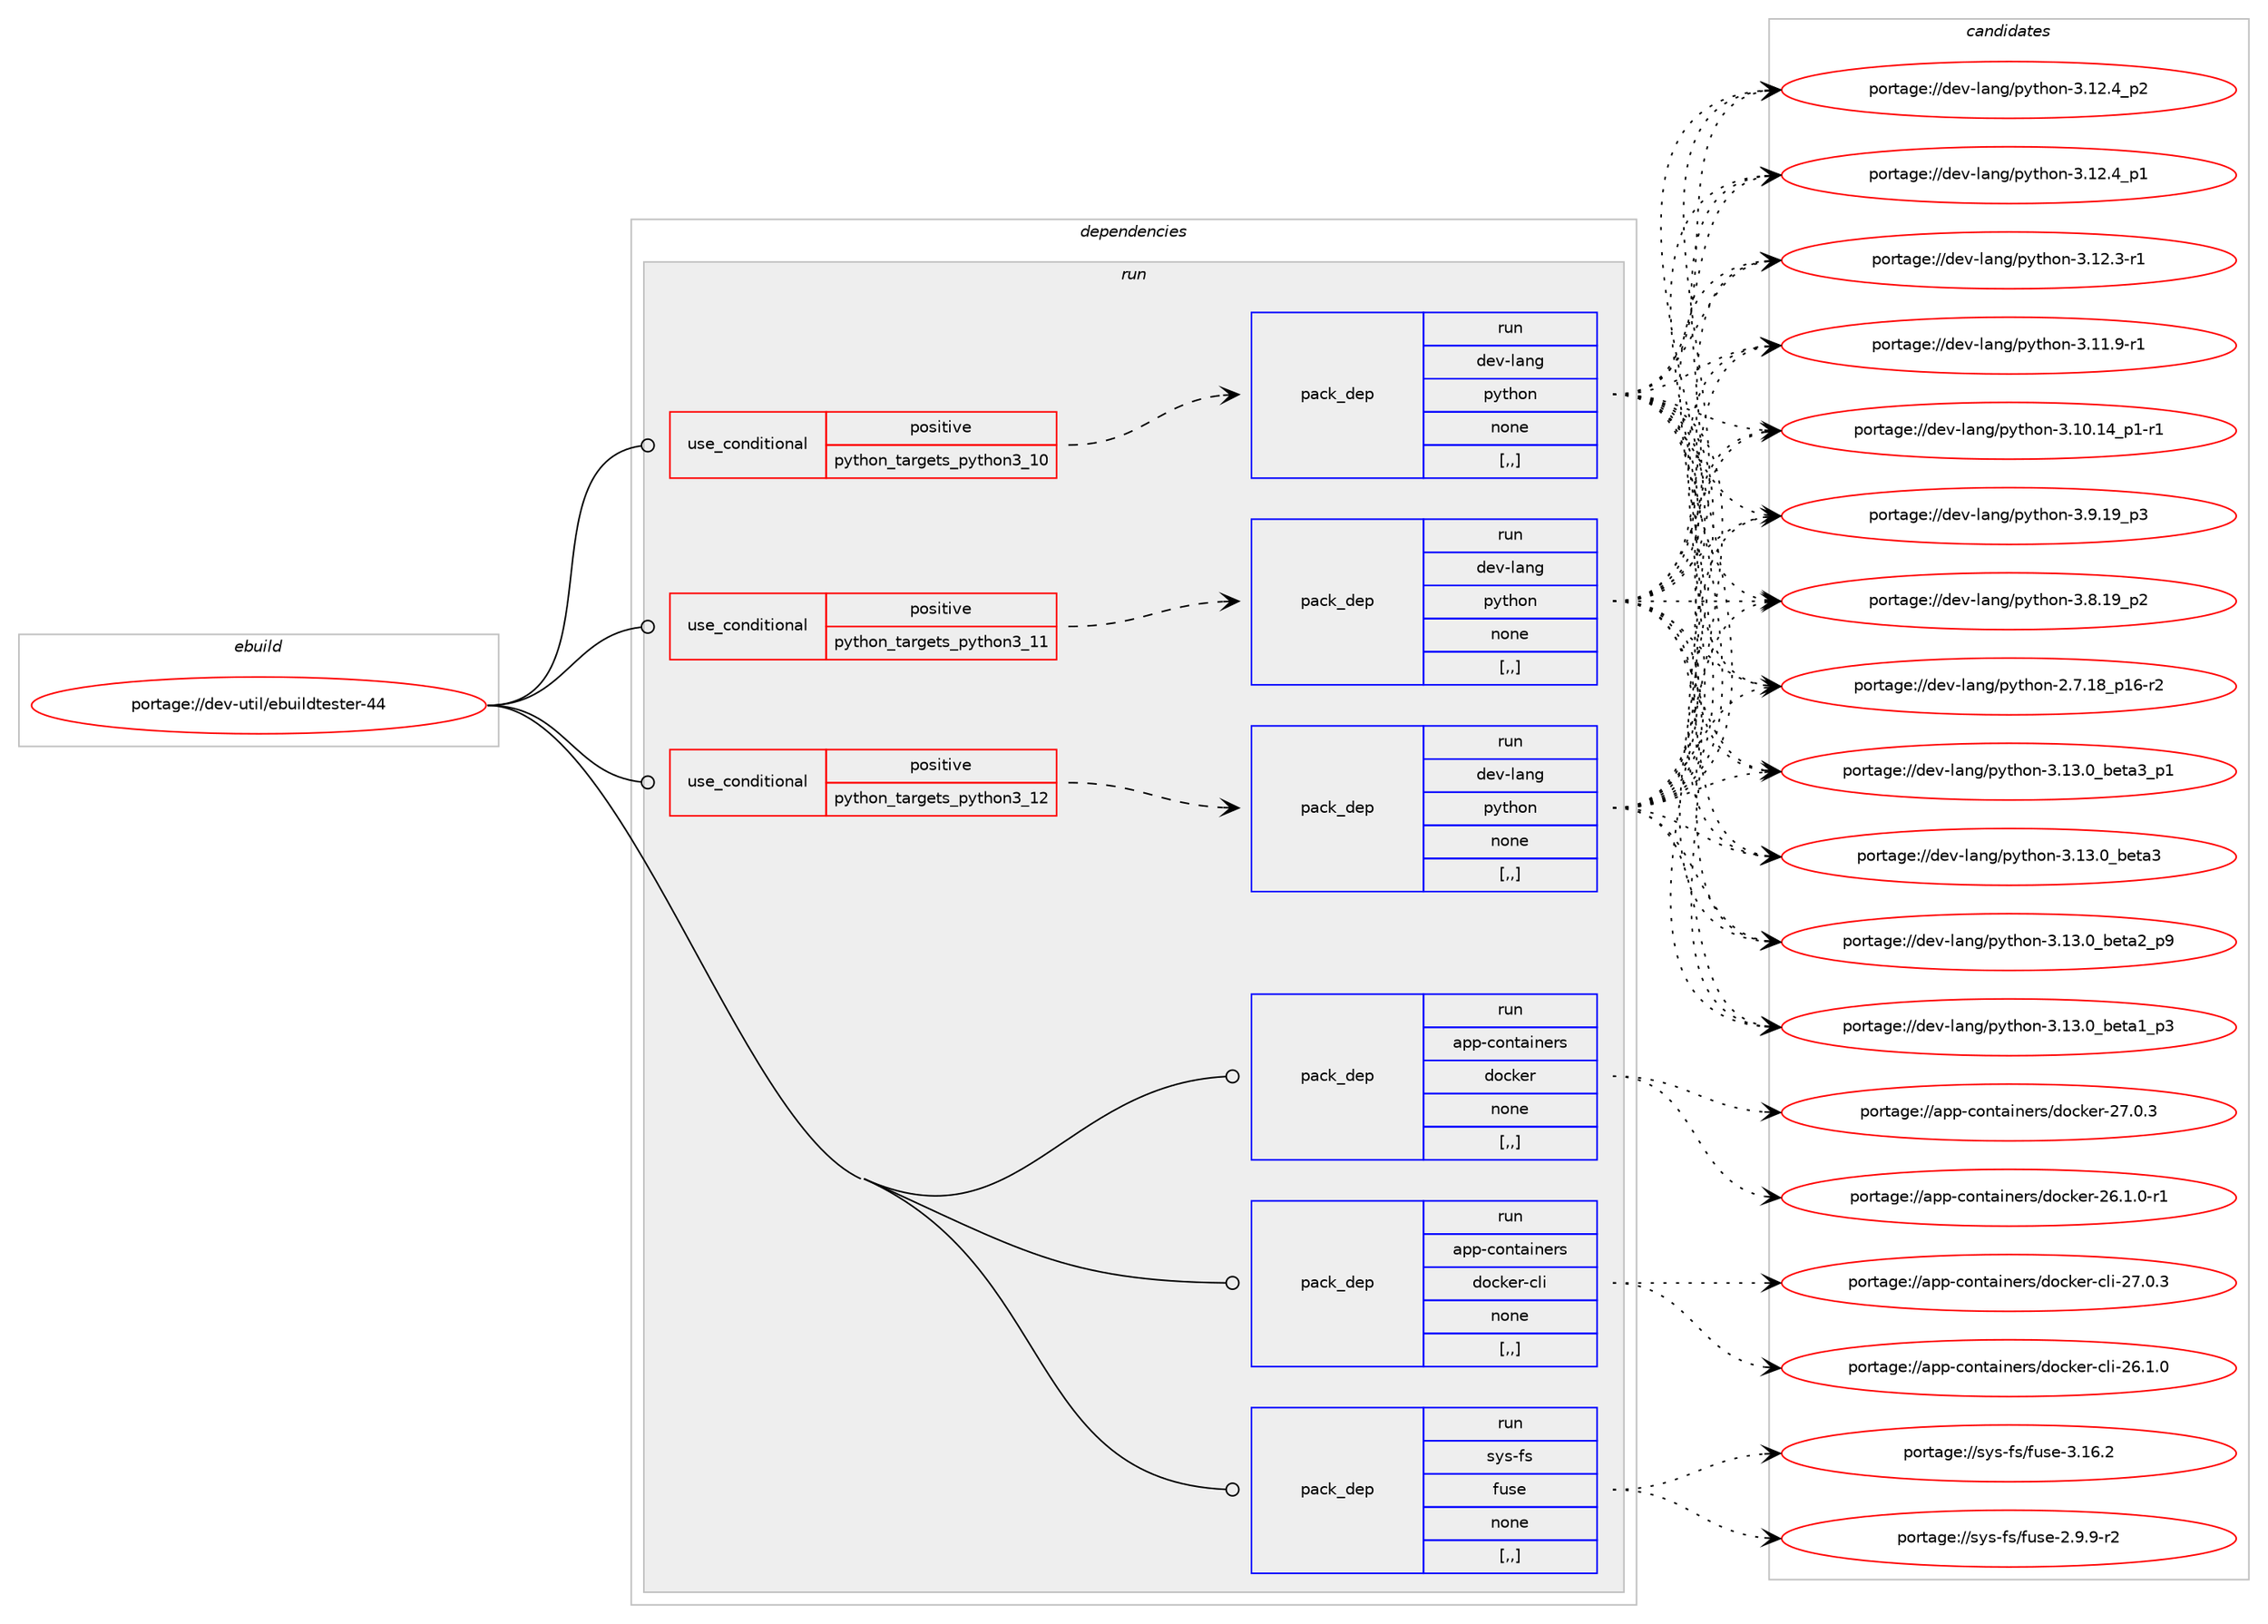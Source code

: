 digraph prolog {

# *************
# Graph options
# *************

newrank=true;
concentrate=true;
compound=true;
graph [rankdir=LR,fontname=Helvetica,fontsize=10,ranksep=1.5];#, ranksep=2.5, nodesep=0.2];
edge  [arrowhead=vee];
node  [fontname=Helvetica,fontsize=10];

# **********
# The ebuild
# **********

subgraph cluster_leftcol {
color=gray;
label=<<i>ebuild</i>>;
id [label="portage://dev-util/ebuildtester-44", color=red, width=4, href="../dev-util/ebuildtester-44.svg"];
}

# ****************
# The dependencies
# ****************

subgraph cluster_midcol {
color=gray;
label=<<i>dependencies</i>>;
subgraph cluster_compile {
fillcolor="#eeeeee";
style=filled;
label=<<i>compile</i>>;
}
subgraph cluster_compileandrun {
fillcolor="#eeeeee";
style=filled;
label=<<i>compile and run</i>>;
}
subgraph cluster_run {
fillcolor="#eeeeee";
style=filled;
label=<<i>run</i>>;
subgraph cond60262 {
dependency213791 [label=<<TABLE BORDER="0" CELLBORDER="1" CELLSPACING="0" CELLPADDING="4"><TR><TD ROWSPAN="3" CELLPADDING="10">use_conditional</TD></TR><TR><TD>positive</TD></TR><TR><TD>python_targets_python3_10</TD></TR></TABLE>>, shape=none, color=red];
subgraph pack152107 {
dependency213792 [label=<<TABLE BORDER="0" CELLBORDER="1" CELLSPACING="0" CELLPADDING="4" WIDTH="220"><TR><TD ROWSPAN="6" CELLPADDING="30">pack_dep</TD></TR><TR><TD WIDTH="110">run</TD></TR><TR><TD>dev-lang</TD></TR><TR><TD>python</TD></TR><TR><TD>none</TD></TR><TR><TD>[,,]</TD></TR></TABLE>>, shape=none, color=blue];
}
dependency213791:e -> dependency213792:w [weight=20,style="dashed",arrowhead="vee"];
}
id:e -> dependency213791:w [weight=20,style="solid",arrowhead="odot"];
subgraph cond60263 {
dependency213793 [label=<<TABLE BORDER="0" CELLBORDER="1" CELLSPACING="0" CELLPADDING="4"><TR><TD ROWSPAN="3" CELLPADDING="10">use_conditional</TD></TR><TR><TD>positive</TD></TR><TR><TD>python_targets_python3_11</TD></TR></TABLE>>, shape=none, color=red];
subgraph pack152108 {
dependency213794 [label=<<TABLE BORDER="0" CELLBORDER="1" CELLSPACING="0" CELLPADDING="4" WIDTH="220"><TR><TD ROWSPAN="6" CELLPADDING="30">pack_dep</TD></TR><TR><TD WIDTH="110">run</TD></TR><TR><TD>dev-lang</TD></TR><TR><TD>python</TD></TR><TR><TD>none</TD></TR><TR><TD>[,,]</TD></TR></TABLE>>, shape=none, color=blue];
}
dependency213793:e -> dependency213794:w [weight=20,style="dashed",arrowhead="vee"];
}
id:e -> dependency213793:w [weight=20,style="solid",arrowhead="odot"];
subgraph cond60264 {
dependency213795 [label=<<TABLE BORDER="0" CELLBORDER="1" CELLSPACING="0" CELLPADDING="4"><TR><TD ROWSPAN="3" CELLPADDING="10">use_conditional</TD></TR><TR><TD>positive</TD></TR><TR><TD>python_targets_python3_12</TD></TR></TABLE>>, shape=none, color=red];
subgraph pack152109 {
dependency213796 [label=<<TABLE BORDER="0" CELLBORDER="1" CELLSPACING="0" CELLPADDING="4" WIDTH="220"><TR><TD ROWSPAN="6" CELLPADDING="30">pack_dep</TD></TR><TR><TD WIDTH="110">run</TD></TR><TR><TD>dev-lang</TD></TR><TR><TD>python</TD></TR><TR><TD>none</TD></TR><TR><TD>[,,]</TD></TR></TABLE>>, shape=none, color=blue];
}
dependency213795:e -> dependency213796:w [weight=20,style="dashed",arrowhead="vee"];
}
id:e -> dependency213795:w [weight=20,style="solid",arrowhead="odot"];
subgraph pack152110 {
dependency213797 [label=<<TABLE BORDER="0" CELLBORDER="1" CELLSPACING="0" CELLPADDING="4" WIDTH="220"><TR><TD ROWSPAN="6" CELLPADDING="30">pack_dep</TD></TR><TR><TD WIDTH="110">run</TD></TR><TR><TD>app-containers</TD></TR><TR><TD>docker</TD></TR><TR><TD>none</TD></TR><TR><TD>[,,]</TD></TR></TABLE>>, shape=none, color=blue];
}
id:e -> dependency213797:w [weight=20,style="solid",arrowhead="odot"];
subgraph pack152111 {
dependency213798 [label=<<TABLE BORDER="0" CELLBORDER="1" CELLSPACING="0" CELLPADDING="4" WIDTH="220"><TR><TD ROWSPAN="6" CELLPADDING="30">pack_dep</TD></TR><TR><TD WIDTH="110">run</TD></TR><TR><TD>app-containers</TD></TR><TR><TD>docker-cli</TD></TR><TR><TD>none</TD></TR><TR><TD>[,,]</TD></TR></TABLE>>, shape=none, color=blue];
}
id:e -> dependency213798:w [weight=20,style="solid",arrowhead="odot"];
subgraph pack152112 {
dependency213799 [label=<<TABLE BORDER="0" CELLBORDER="1" CELLSPACING="0" CELLPADDING="4" WIDTH="220"><TR><TD ROWSPAN="6" CELLPADDING="30">pack_dep</TD></TR><TR><TD WIDTH="110">run</TD></TR><TR><TD>sys-fs</TD></TR><TR><TD>fuse</TD></TR><TR><TD>none</TD></TR><TR><TD>[,,]</TD></TR></TABLE>>, shape=none, color=blue];
}
id:e -> dependency213799:w [weight=20,style="solid",arrowhead="odot"];
}
}

# **************
# The candidates
# **************

subgraph cluster_choices {
rank=same;
color=gray;
label=<<i>candidates</i>>;

subgraph choice152107 {
color=black;
nodesep=1;
choice10010111845108971101034711212111610411111045514649514648959810111697519511249 [label="portage://dev-lang/python-3.13.0_beta3_p1", color=red, width=4,href="../dev-lang/python-3.13.0_beta3_p1.svg"];
choice1001011184510897110103471121211161041111104551464951464895981011169751 [label="portage://dev-lang/python-3.13.0_beta3", color=red, width=4,href="../dev-lang/python-3.13.0_beta3.svg"];
choice10010111845108971101034711212111610411111045514649514648959810111697509511257 [label="portage://dev-lang/python-3.13.0_beta2_p9", color=red, width=4,href="../dev-lang/python-3.13.0_beta2_p9.svg"];
choice10010111845108971101034711212111610411111045514649514648959810111697499511251 [label="portage://dev-lang/python-3.13.0_beta1_p3", color=red, width=4,href="../dev-lang/python-3.13.0_beta1_p3.svg"];
choice100101118451089711010347112121116104111110455146495046529511250 [label="portage://dev-lang/python-3.12.4_p2", color=red, width=4,href="../dev-lang/python-3.12.4_p2.svg"];
choice100101118451089711010347112121116104111110455146495046529511249 [label="portage://dev-lang/python-3.12.4_p1", color=red, width=4,href="../dev-lang/python-3.12.4_p1.svg"];
choice100101118451089711010347112121116104111110455146495046514511449 [label="portage://dev-lang/python-3.12.3-r1", color=red, width=4,href="../dev-lang/python-3.12.3-r1.svg"];
choice100101118451089711010347112121116104111110455146494946574511449 [label="portage://dev-lang/python-3.11.9-r1", color=red, width=4,href="../dev-lang/python-3.11.9-r1.svg"];
choice100101118451089711010347112121116104111110455146494846495295112494511449 [label="portage://dev-lang/python-3.10.14_p1-r1", color=red, width=4,href="../dev-lang/python-3.10.14_p1-r1.svg"];
choice100101118451089711010347112121116104111110455146574649579511251 [label="portage://dev-lang/python-3.9.19_p3", color=red, width=4,href="../dev-lang/python-3.9.19_p3.svg"];
choice100101118451089711010347112121116104111110455146564649579511250 [label="portage://dev-lang/python-3.8.19_p2", color=red, width=4,href="../dev-lang/python-3.8.19_p2.svg"];
choice100101118451089711010347112121116104111110455046554649569511249544511450 [label="portage://dev-lang/python-2.7.18_p16-r2", color=red, width=4,href="../dev-lang/python-2.7.18_p16-r2.svg"];
dependency213792:e -> choice10010111845108971101034711212111610411111045514649514648959810111697519511249:w [style=dotted,weight="100"];
dependency213792:e -> choice1001011184510897110103471121211161041111104551464951464895981011169751:w [style=dotted,weight="100"];
dependency213792:e -> choice10010111845108971101034711212111610411111045514649514648959810111697509511257:w [style=dotted,weight="100"];
dependency213792:e -> choice10010111845108971101034711212111610411111045514649514648959810111697499511251:w [style=dotted,weight="100"];
dependency213792:e -> choice100101118451089711010347112121116104111110455146495046529511250:w [style=dotted,weight="100"];
dependency213792:e -> choice100101118451089711010347112121116104111110455146495046529511249:w [style=dotted,weight="100"];
dependency213792:e -> choice100101118451089711010347112121116104111110455146495046514511449:w [style=dotted,weight="100"];
dependency213792:e -> choice100101118451089711010347112121116104111110455146494946574511449:w [style=dotted,weight="100"];
dependency213792:e -> choice100101118451089711010347112121116104111110455146494846495295112494511449:w [style=dotted,weight="100"];
dependency213792:e -> choice100101118451089711010347112121116104111110455146574649579511251:w [style=dotted,weight="100"];
dependency213792:e -> choice100101118451089711010347112121116104111110455146564649579511250:w [style=dotted,weight="100"];
dependency213792:e -> choice100101118451089711010347112121116104111110455046554649569511249544511450:w [style=dotted,weight="100"];
}
subgraph choice152108 {
color=black;
nodesep=1;
choice10010111845108971101034711212111610411111045514649514648959810111697519511249 [label="portage://dev-lang/python-3.13.0_beta3_p1", color=red, width=4,href="../dev-lang/python-3.13.0_beta3_p1.svg"];
choice1001011184510897110103471121211161041111104551464951464895981011169751 [label="portage://dev-lang/python-3.13.0_beta3", color=red, width=4,href="../dev-lang/python-3.13.0_beta3.svg"];
choice10010111845108971101034711212111610411111045514649514648959810111697509511257 [label="portage://dev-lang/python-3.13.0_beta2_p9", color=red, width=4,href="../dev-lang/python-3.13.0_beta2_p9.svg"];
choice10010111845108971101034711212111610411111045514649514648959810111697499511251 [label="portage://dev-lang/python-3.13.0_beta1_p3", color=red, width=4,href="../dev-lang/python-3.13.0_beta1_p3.svg"];
choice100101118451089711010347112121116104111110455146495046529511250 [label="portage://dev-lang/python-3.12.4_p2", color=red, width=4,href="../dev-lang/python-3.12.4_p2.svg"];
choice100101118451089711010347112121116104111110455146495046529511249 [label="portage://dev-lang/python-3.12.4_p1", color=red, width=4,href="../dev-lang/python-3.12.4_p1.svg"];
choice100101118451089711010347112121116104111110455146495046514511449 [label="portage://dev-lang/python-3.12.3-r1", color=red, width=4,href="../dev-lang/python-3.12.3-r1.svg"];
choice100101118451089711010347112121116104111110455146494946574511449 [label="portage://dev-lang/python-3.11.9-r1", color=red, width=4,href="../dev-lang/python-3.11.9-r1.svg"];
choice100101118451089711010347112121116104111110455146494846495295112494511449 [label="portage://dev-lang/python-3.10.14_p1-r1", color=red, width=4,href="../dev-lang/python-3.10.14_p1-r1.svg"];
choice100101118451089711010347112121116104111110455146574649579511251 [label="portage://dev-lang/python-3.9.19_p3", color=red, width=4,href="../dev-lang/python-3.9.19_p3.svg"];
choice100101118451089711010347112121116104111110455146564649579511250 [label="portage://dev-lang/python-3.8.19_p2", color=red, width=4,href="../dev-lang/python-3.8.19_p2.svg"];
choice100101118451089711010347112121116104111110455046554649569511249544511450 [label="portage://dev-lang/python-2.7.18_p16-r2", color=red, width=4,href="../dev-lang/python-2.7.18_p16-r2.svg"];
dependency213794:e -> choice10010111845108971101034711212111610411111045514649514648959810111697519511249:w [style=dotted,weight="100"];
dependency213794:e -> choice1001011184510897110103471121211161041111104551464951464895981011169751:w [style=dotted,weight="100"];
dependency213794:e -> choice10010111845108971101034711212111610411111045514649514648959810111697509511257:w [style=dotted,weight="100"];
dependency213794:e -> choice10010111845108971101034711212111610411111045514649514648959810111697499511251:w [style=dotted,weight="100"];
dependency213794:e -> choice100101118451089711010347112121116104111110455146495046529511250:w [style=dotted,weight="100"];
dependency213794:e -> choice100101118451089711010347112121116104111110455146495046529511249:w [style=dotted,weight="100"];
dependency213794:e -> choice100101118451089711010347112121116104111110455146495046514511449:w [style=dotted,weight="100"];
dependency213794:e -> choice100101118451089711010347112121116104111110455146494946574511449:w [style=dotted,weight="100"];
dependency213794:e -> choice100101118451089711010347112121116104111110455146494846495295112494511449:w [style=dotted,weight="100"];
dependency213794:e -> choice100101118451089711010347112121116104111110455146574649579511251:w [style=dotted,weight="100"];
dependency213794:e -> choice100101118451089711010347112121116104111110455146564649579511250:w [style=dotted,weight="100"];
dependency213794:e -> choice100101118451089711010347112121116104111110455046554649569511249544511450:w [style=dotted,weight="100"];
}
subgraph choice152109 {
color=black;
nodesep=1;
choice10010111845108971101034711212111610411111045514649514648959810111697519511249 [label="portage://dev-lang/python-3.13.0_beta3_p1", color=red, width=4,href="../dev-lang/python-3.13.0_beta3_p1.svg"];
choice1001011184510897110103471121211161041111104551464951464895981011169751 [label="portage://dev-lang/python-3.13.0_beta3", color=red, width=4,href="../dev-lang/python-3.13.0_beta3.svg"];
choice10010111845108971101034711212111610411111045514649514648959810111697509511257 [label="portage://dev-lang/python-3.13.0_beta2_p9", color=red, width=4,href="../dev-lang/python-3.13.0_beta2_p9.svg"];
choice10010111845108971101034711212111610411111045514649514648959810111697499511251 [label="portage://dev-lang/python-3.13.0_beta1_p3", color=red, width=4,href="../dev-lang/python-3.13.0_beta1_p3.svg"];
choice100101118451089711010347112121116104111110455146495046529511250 [label="portage://dev-lang/python-3.12.4_p2", color=red, width=4,href="../dev-lang/python-3.12.4_p2.svg"];
choice100101118451089711010347112121116104111110455146495046529511249 [label="portage://dev-lang/python-3.12.4_p1", color=red, width=4,href="../dev-lang/python-3.12.4_p1.svg"];
choice100101118451089711010347112121116104111110455146495046514511449 [label="portage://dev-lang/python-3.12.3-r1", color=red, width=4,href="../dev-lang/python-3.12.3-r1.svg"];
choice100101118451089711010347112121116104111110455146494946574511449 [label="portage://dev-lang/python-3.11.9-r1", color=red, width=4,href="../dev-lang/python-3.11.9-r1.svg"];
choice100101118451089711010347112121116104111110455146494846495295112494511449 [label="portage://dev-lang/python-3.10.14_p1-r1", color=red, width=4,href="../dev-lang/python-3.10.14_p1-r1.svg"];
choice100101118451089711010347112121116104111110455146574649579511251 [label="portage://dev-lang/python-3.9.19_p3", color=red, width=4,href="../dev-lang/python-3.9.19_p3.svg"];
choice100101118451089711010347112121116104111110455146564649579511250 [label="portage://dev-lang/python-3.8.19_p2", color=red, width=4,href="../dev-lang/python-3.8.19_p2.svg"];
choice100101118451089711010347112121116104111110455046554649569511249544511450 [label="portage://dev-lang/python-2.7.18_p16-r2", color=red, width=4,href="../dev-lang/python-2.7.18_p16-r2.svg"];
dependency213796:e -> choice10010111845108971101034711212111610411111045514649514648959810111697519511249:w [style=dotted,weight="100"];
dependency213796:e -> choice1001011184510897110103471121211161041111104551464951464895981011169751:w [style=dotted,weight="100"];
dependency213796:e -> choice10010111845108971101034711212111610411111045514649514648959810111697509511257:w [style=dotted,weight="100"];
dependency213796:e -> choice10010111845108971101034711212111610411111045514649514648959810111697499511251:w [style=dotted,weight="100"];
dependency213796:e -> choice100101118451089711010347112121116104111110455146495046529511250:w [style=dotted,weight="100"];
dependency213796:e -> choice100101118451089711010347112121116104111110455146495046529511249:w [style=dotted,weight="100"];
dependency213796:e -> choice100101118451089711010347112121116104111110455146495046514511449:w [style=dotted,weight="100"];
dependency213796:e -> choice100101118451089711010347112121116104111110455146494946574511449:w [style=dotted,weight="100"];
dependency213796:e -> choice100101118451089711010347112121116104111110455146494846495295112494511449:w [style=dotted,weight="100"];
dependency213796:e -> choice100101118451089711010347112121116104111110455146574649579511251:w [style=dotted,weight="100"];
dependency213796:e -> choice100101118451089711010347112121116104111110455146564649579511250:w [style=dotted,weight="100"];
dependency213796:e -> choice100101118451089711010347112121116104111110455046554649569511249544511450:w [style=dotted,weight="100"];
}
subgraph choice152110 {
color=black;
nodesep=1;
choice97112112459911111011697105110101114115471001119910710111445505546484651 [label="portage://app-containers/docker-27.0.3", color=red, width=4,href="../app-containers/docker-27.0.3.svg"];
choice971121124599111110116971051101011141154710011199107101114455054464946484511449 [label="portage://app-containers/docker-26.1.0-r1", color=red, width=4,href="../app-containers/docker-26.1.0-r1.svg"];
dependency213797:e -> choice97112112459911111011697105110101114115471001119910710111445505546484651:w [style=dotted,weight="100"];
dependency213797:e -> choice971121124599111110116971051101011141154710011199107101114455054464946484511449:w [style=dotted,weight="100"];
}
subgraph choice152111 {
color=black;
nodesep=1;
choice971121124599111110116971051101011141154710011199107101114459910810545505546484651 [label="portage://app-containers/docker-cli-27.0.3", color=red, width=4,href="../app-containers/docker-cli-27.0.3.svg"];
choice971121124599111110116971051101011141154710011199107101114459910810545505446494648 [label="portage://app-containers/docker-cli-26.1.0", color=red, width=4,href="../app-containers/docker-cli-26.1.0.svg"];
dependency213798:e -> choice971121124599111110116971051101011141154710011199107101114459910810545505546484651:w [style=dotted,weight="100"];
dependency213798:e -> choice971121124599111110116971051101011141154710011199107101114459910810545505446494648:w [style=dotted,weight="100"];
}
subgraph choice152112 {
color=black;
nodesep=1;
choice115121115451021154710211711510145514649544650 [label="portage://sys-fs/fuse-3.16.2", color=red, width=4,href="../sys-fs/fuse-3.16.2.svg"];
choice11512111545102115471021171151014550465746574511450 [label="portage://sys-fs/fuse-2.9.9-r2", color=red, width=4,href="../sys-fs/fuse-2.9.9-r2.svg"];
dependency213799:e -> choice115121115451021154710211711510145514649544650:w [style=dotted,weight="100"];
dependency213799:e -> choice11512111545102115471021171151014550465746574511450:w [style=dotted,weight="100"];
}
}

}
